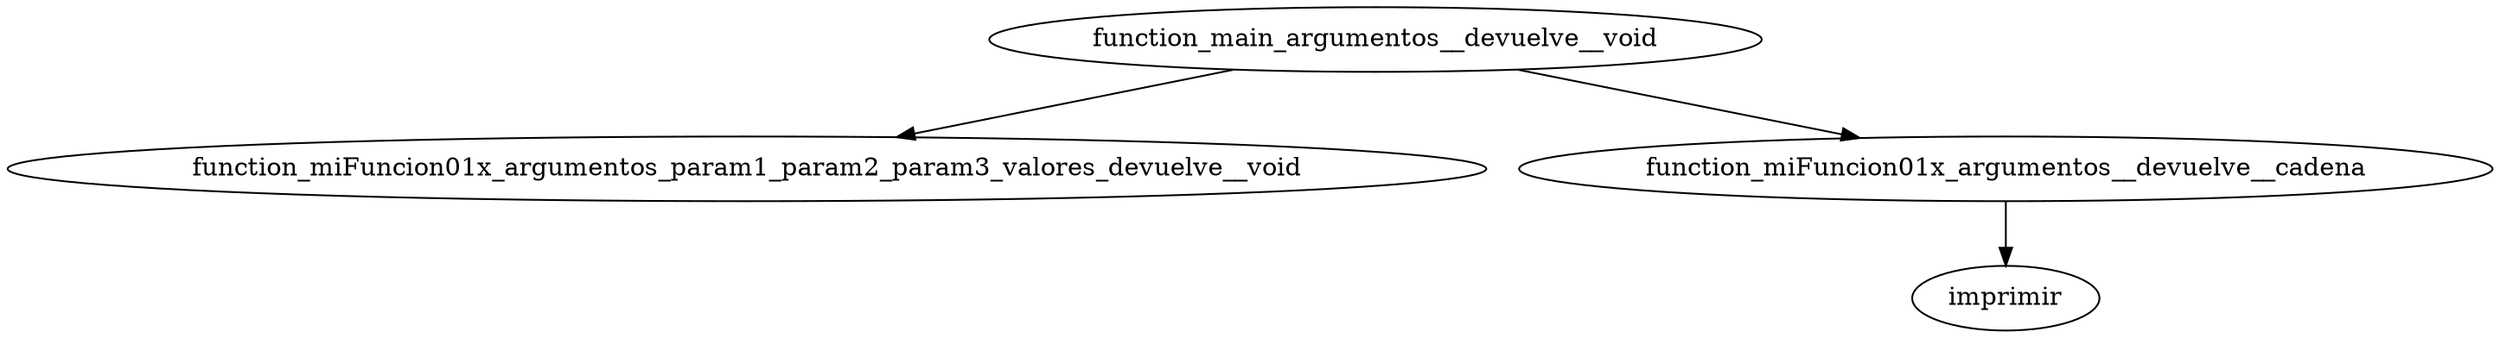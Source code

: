 digraph main{

function_main_argumentos__devuelve__void->function_miFuncion01x_argumentos_param1_param2_param3_valores_devuelve__void
function_main_argumentos__devuelve__void->function_miFuncion01x_argumentos__devuelve__cadena->imprimir

}